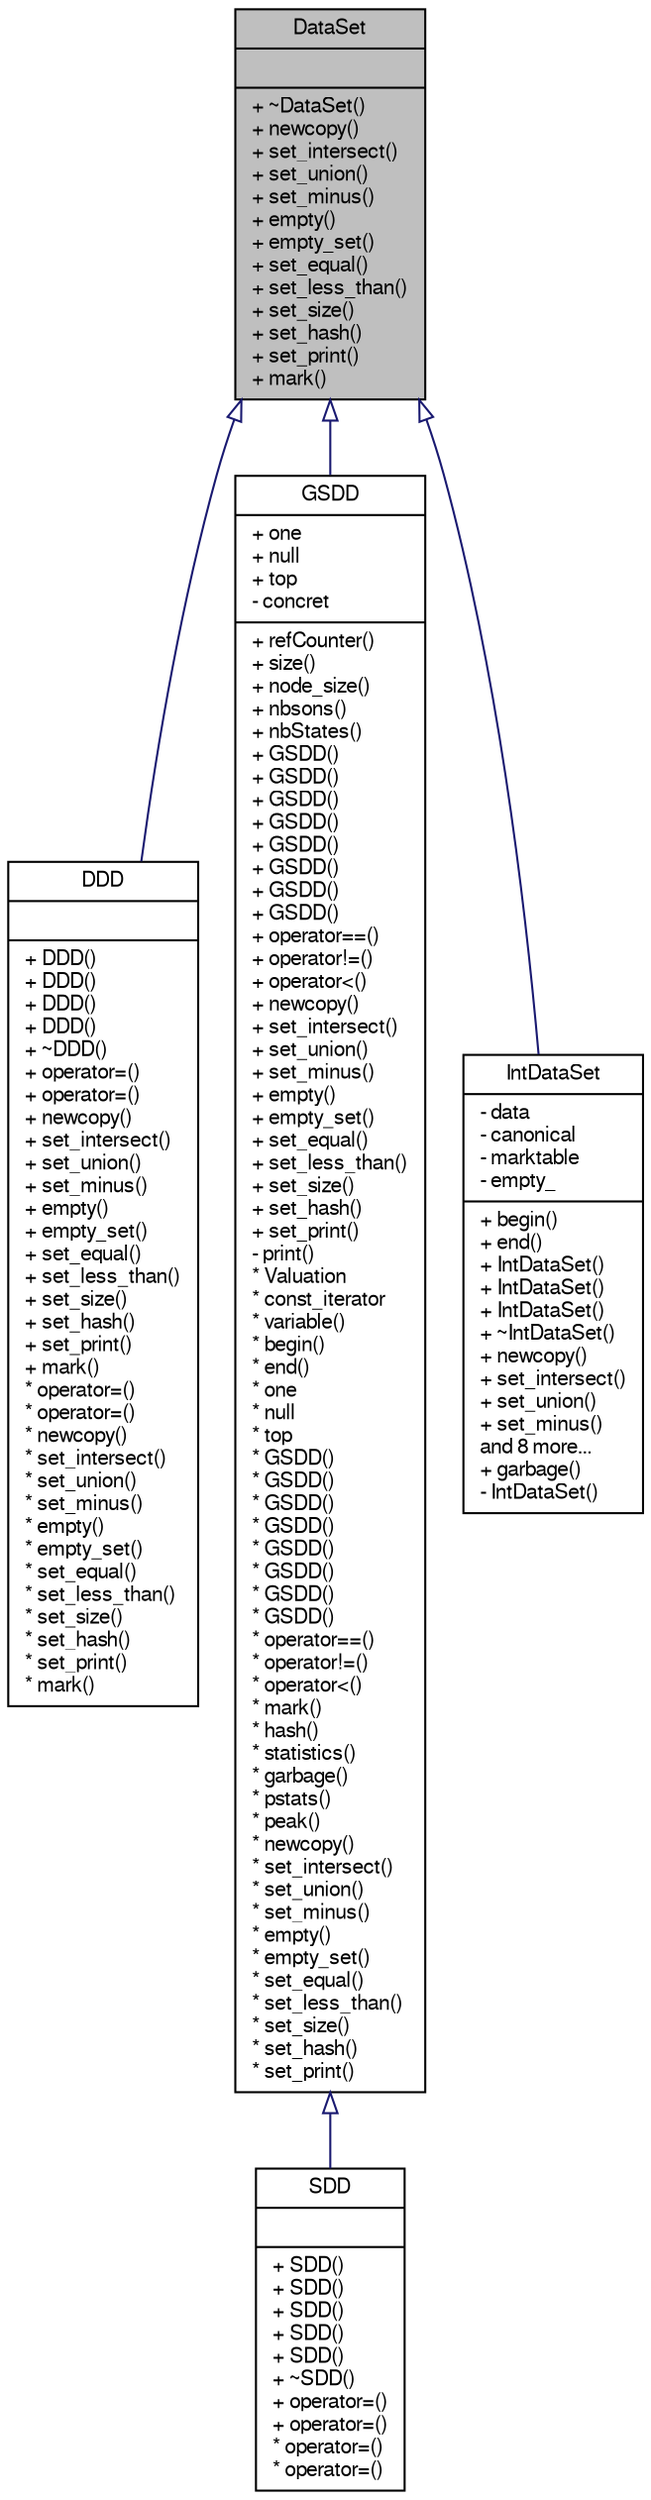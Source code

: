 digraph "DataSet"
{
  edge [fontname="FreeSans",fontsize="10",labelfontname="FreeSans",labelfontsize="10"];
  node [fontname="FreeSans",fontsize="10",shape=record];
  Node1 [label="{DataSet\n||+ ~DataSet()\l+ newcopy()\l+ set_intersect()\l+ set_union()\l+ set_minus()\l+ empty()\l+ empty_set()\l+ set_equal()\l+ set_less_than()\l+ set_size()\l+ set_hash()\l+ set_print()\l+ mark()\l}",height=0.2,width=0.4,color="black", fillcolor="grey75", style="filled" fontcolor="black"];
  Node1 -> Node2 [dir="back",color="midnightblue",fontsize="10",style="solid",arrowtail="onormal",fontname="FreeSans"];
  Node2 [label="{DDD\n||+ DDD()\l+ DDD()\l+ DDD()\l+ DDD()\l+ ~DDD()\l+ operator=()\l+ operator=()\l+ newcopy()\l+ set_intersect()\l+ set_union()\l+ set_minus()\l+ empty()\l+ empty_set()\l+ set_equal()\l+ set_less_than()\l+ set_size()\l+ set_hash()\l+ set_print()\l+ mark()\l* operator=()\l* operator=()\l* newcopy()\l* set_intersect()\l* set_union()\l* set_minus()\l* empty()\l* empty_set()\l* set_equal()\l* set_less_than()\l* set_size()\l* set_hash()\l* set_print()\l* mark()\l}",height=0.2,width=0.4,color="black", fillcolor="white", style="filled",URL="$classDDD.html",tooltip="This class is the public interface for manipulating Data Decision Diagrams. "];
  Node1 -> Node3 [dir="back",color="midnightblue",fontsize="10",style="solid",arrowtail="onormal",fontname="FreeSans"];
  Node3 [label="{GSDD\n|+ one\l+ null\l+ top\l- concret\l|+ refCounter()\l+ size()\l+ node_size()\l+ nbsons()\l+ nbStates()\l+ GSDD()\l+ GSDD()\l+ GSDD()\l+ GSDD()\l+ GSDD()\l+ GSDD()\l+ GSDD()\l+ GSDD()\l+ operator==()\l+ operator!=()\l+ operator\<()\l+ newcopy()\l+ set_intersect()\l+ set_union()\l+ set_minus()\l+ empty()\l+ empty_set()\l+ set_equal()\l+ set_less_than()\l+ set_size()\l+ set_hash()\l+ set_print()\l- print()\l* Valuation\l* const_iterator\l* variable()\l* begin()\l* end()\l* one\l* null\l* top\l* GSDD()\l* GSDD()\l* GSDD()\l* GSDD()\l* GSDD()\l* GSDD()\l* GSDD()\l* GSDD()\l* operator==()\l* operator!=()\l* operator\<()\l* mark()\l* hash()\l* statistics()\l* garbage()\l* pstats()\l* peak()\l* newcopy()\l* set_intersect()\l* set_union()\l* set_minus()\l* empty()\l* empty_set()\l* set_equal()\l* set_less_than()\l* set_size()\l* set_hash()\l* set_print()\l}",height=0.2,width=0.4,color="black", fillcolor="white", style="filled",URL="$classGSDD.html",tooltip="This class is the base class representing a hierarchical Set Decision Diagram. "];
  Node3 -> Node4 [dir="back",color="midnightblue",fontsize="10",style="solid",arrowtail="onormal",fontname="FreeSans"];
  Node4 [label="{SDD\n||+ SDD()\l+ SDD()\l+ SDD()\l+ SDD()\l+ SDD()\l+ ~SDD()\l+ operator=()\l+ operator=()\l* operator=()\l* operator=()\l}",height=0.2,width=0.4,color="black", fillcolor="white", style="filled",URL="$classSDD.html",tooltip="This class is the public interface for manipulating Data Decision Diagrams. "];
  Node1 -> Node5 [dir="back",color="midnightblue",fontsize="10",style="solid",arrowtail="onormal",fontname="FreeSans"];
  Node5 [label="{IntDataSet\n|- data\l- canonical\l- marktable\l- empty_\l|+ begin()\l+ end()\l+ IntDataSet()\l+ IntDataSet()\l+ IntDataSet()\l+ ~IntDataSet()\l+ newcopy()\l+ set_intersect()\l+ set_union()\l+ set_minus()\land 8 more...\l+ garbage()\l- IntDataSet()\l}",height=0.2,width=0.4,color="black", fillcolor="white", style="filled",URL="$classIntDataSet.html",tooltip="This class is a very basic implementation of DataSet interface based on std::std::vector&lt;int&gt; and a u..."];
}
